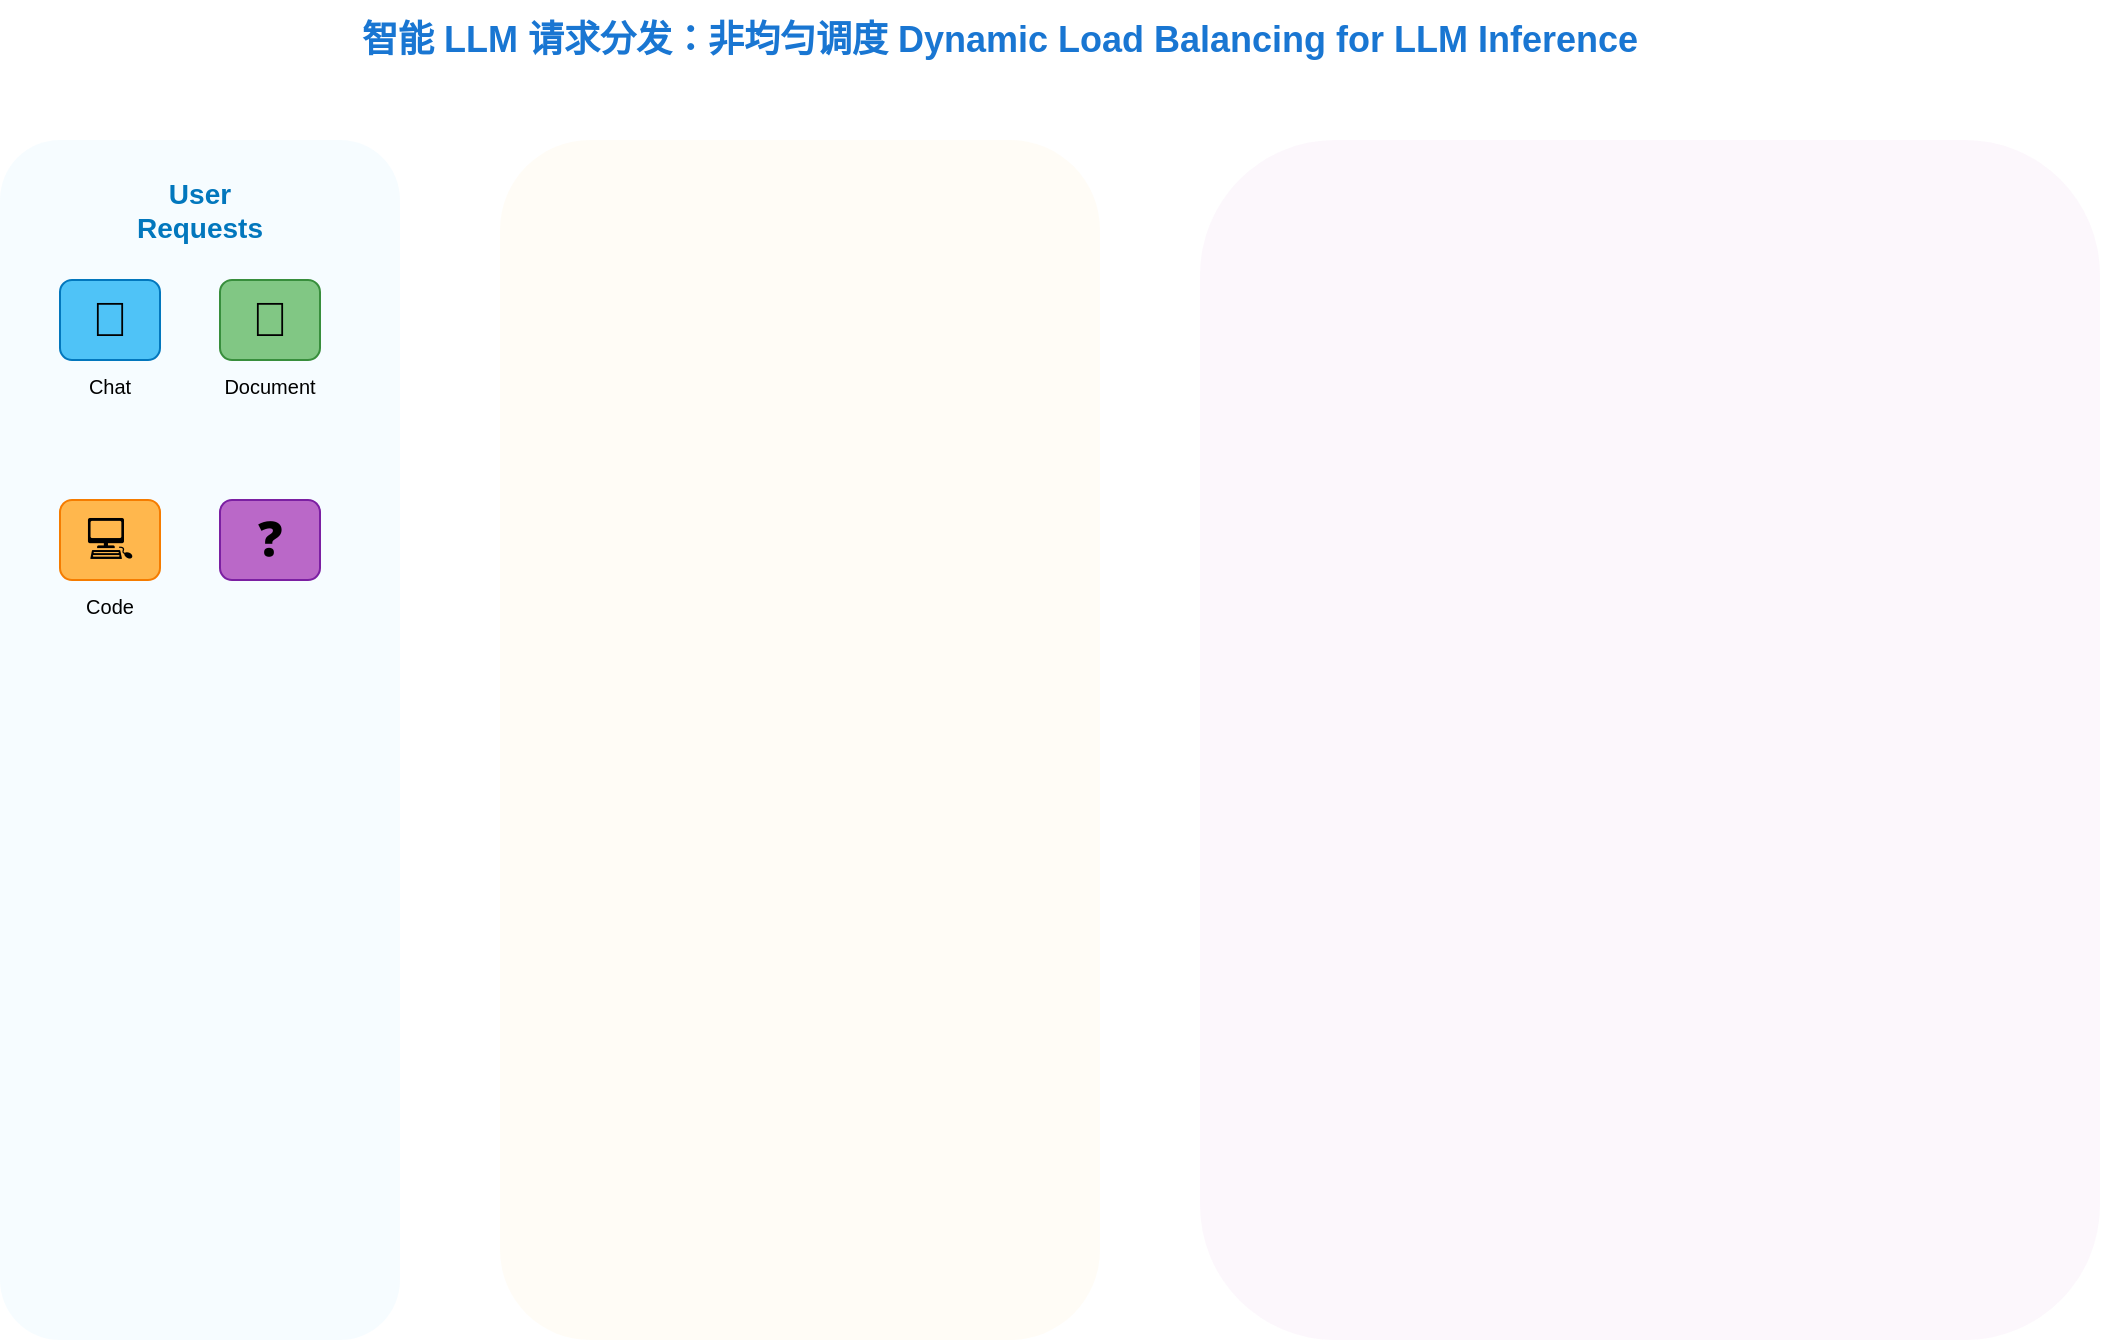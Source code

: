 <mxfile version="24.4.8" type="device">
  <diagram name="Intelligent LLM Load Balancer" id="intelligent-llm-load-balancer">
    <mxGraphModel dx="1422" dy="794" grid="1" gridSize="10" guides="1" tooltips="1" connect="1" arrows="1" fold="1" page="1" pageScale="1" pageWidth="1169" pageHeight="827" math="0" shadow="0">
      <root>
        <mxCell id="0" />
        <mxCell id="1" parent="0" />
        
        <!-- Background sections -->
        <mxCell id="bg-user" value="" style="rounded=1;whiteSpace=wrap;html=1;fillColor=#e1f5fe;strokeColor=none;opacity=30;" vertex="1" parent="1">
          <mxGeometry x="50" y="100" width="200" height="600" as="geometry" />
        </mxCell>
        <mxCell id="bg-scheduler" value="" style="rounded=1;whiteSpace=wrap;html=1;fillColor=#fff3e0;strokeColor=none;opacity=30;" vertex="1" parent="1">
          <mxGeometry x="300" y="100" width="300" height="600" as="geometry" />
        </mxCell>
        <mxCell id="bg-instances" value="" style="rounded=1;whiteSpace=wrap;html=1;fillColor=#f3e5f5;strokeColor=none;opacity=30;" vertex="1" parent="1">
          <mxGeometry x="650" y="100" width="450" height="600" as="geometry" />
        </mxCell>
        
        <!-- Title -->
        <mxCell id="title" value="智能 LLM 请求分发：非均匀调度 Dynamic Load Balancing for LLM Inference" style="text;html=1;strokeColor=none;fillColor=none;align=center;verticalAlign=middle;whiteSpace=wrap;rounded=0;fontSize=18;fontStyle=1;fontColor=#1976d2;" vertex="1" parent="1">
          <mxGeometry x="200" y="30" width="700" height="40" as="geometry" />
        </mxCell>
        
        <!-- User Requests Section -->
        <mxCell id="user-title" value="User Requests" style="text;html=1;strokeColor=none;fillColor=none;align=center;verticalAlign=middle;whiteSpace=wrap;rounded=0;fontSize=14;fontStyle=1;fontColor=#0277bd;" vertex="1" parent="1">
          <mxGeometry x="100" y="120" width="100" height="30" as="geometry" />
        </mxCell>
        
        <!-- User Request Icons -->
        <mxCell id="req1" value="💬" style="rounded=1;whiteSpace=wrap;html=1;fontSize=24;fillColor=#4fc3f7;strokeColor=#0277bd;fontColor=#000000;" vertex="1" parent="1">
          <mxGeometry x="80" y="170" width="50" height="40" as="geometry" />
        </mxCell>
        <mxCell id="req1-label" value="Chat" style="text;html=1;strokeColor=none;fillColor=none;align=center;verticalAlign=middle;whiteSpace=wrap;rounded=0;fontSize=10;" vertex="1" parent="1">
          <mxGeometry x="75" y="215" width="60" height="15" as="geometry" />
        </mxCell>
        
        <mxCell id="req2" value="📄" style="rounded=1;whiteSpace=wrap;html=1;fontSize=24;fillColor=#81c784;strokeColor=#388e3c;fontColor=#000000;" vertex="1" parent="1">
          <mxGeometry x="160" y="170" width="50" height="40" as="geometry" />
        </mxCell>
        <mxCell id="req2-label" value="Document" style="text;html=1;strokeColor=none;fillColor=none;align=center;verticalAlign=middle;whiteSpace=wrap;rounded=0;fontSize=10;" vertex="1" parent="1">
          <mxGeometry x="155" y="215" width="60" height="15" as="geometry" />
        </mxCell>
        
        <mxCell id="req3" value="💻" style="rounded=1;whiteSpace=wrap;html=1;fontSize=24;fillColor=#ffb74d;strokeColor=#f57c00;fontColor=#000000;" vertex="1" parent="1">
          <mxGeometry x="80" y="280" width="50" height="40" as="geometry" />
        </mxCell>
        <mxCell id="req3-label" value="Code" style="text;html=1;strokeColor=none;fillColor=none;align=center;verticalAlign=middle;whiteSpace=wrap;rounded=0;fontSize=10;" vertex="1" parent="1">
          <mxGeometry x="75" y="325" width="60" height="15" as="geometry" />
        </mxCell>
        
        <mxCell id="req4" value="❓" style="rounded=1;whiteSpace=wrap;html=1;fontSize=24;fillColor=#ba68c8;strokeColor=#7b1fa2;fontColor=#000000;" vertex="1" parent="1">
          <mxGeometry x="160" y="280" width="50" height="40" as="geometry" />
        </mxCell>
        <mxCell id="req4-label" value="Q&A" style="text;html=1;strokeColor=none;fillColor=none;align=center;verticalAlign=middle;whiteSpace=wrap;rounded=0;fontSize=10;" vertex="1" parent="1">
          <mxGeometry x="155" y="325" width="60" height="15" as="geometry" />
        </mxCell>
        
        <mxCell id="req5" value="🔍" style="rounded=1;whiteSpace=wrap;html=1;fontSize=24;fillColor=#f06292;strokeColor=#c2185b;fontColor=#000000;" vertex="1" parent="1">
          <mxGeometry x="80" y="390" width="50" height="40" as="geometry" />
        </mxCell>
        <mxCell id="req5-label" value="Search" style="text;html=1;strokeColor=none;fillColor=none;align=center;verticalAlign=middle;whiteSpace=wrap;rounded=0;fontSize=10;" vertex="1" parent="1">
          <mxGeometry x="75" y="435" width="60" height="15" as="geometry" />
        </mxCell>
        
        <mxCell id="req6" value="📊" style="rounded=1;whiteSpace=wrap;html=1;fontSize=24;fillColor=#a1887f;strokeColor=#5d4037;fontColor=#000000;" vertex="1" parent="1">
          <mxGeometry x="160" y="390" width="50" height="40" as="geometry" />
        </mxCell>
        <mxCell id="req6-label" value="Analysis" style="text;html=1;strokeColor=none;fillColor=none;align=center;verticalAlign=middle;whiteSpace=wrap;rounded=0;fontSize=10;" vertex="1" parent="1">
          <mxGeometry x="155" y="435" width="60" height="15" as="geometry" />
        </mxCell>
        
        <mxCell id="req7" value="✍️" style="rounded=1;whiteSpace=wrap;html=1;fontSize=24;fillColor=#90a4ae;strokeColor=#455a64;fontColor=#000000;" vertex="1" parent="1">
          <mxGeometry x="120" y="500" width="50" height="40" as="geometry" />
        </mxCell>
        <mxCell id="req7-label" value="Writing" style="text;html=1;strokeColor=none;fillColor=none;align=center;verticalAlign=middle;whiteSpace=wrap;rounded=0;fontSize=10;" vertex="1" parent="1">
          <mxGeometry x="115" y="545" width="60" height="15" as="geometry" />
        </mxCell>
        
        <!-- Intelligent Scheduler -->
        <mxCell id="scheduler-title" value="Intelligent Scheduler" style="text;html=1;strokeColor=none;fillColor=none;align=center;verticalAlign=middle;whiteSpace=wrap;rounded=0;fontSize=14;fontStyle=1;fontColor=#f57c00;" vertex="1" parent="1">
          <mxGeometry x="375" y="120" width="150" height="30" as="geometry" />
        </mxCell>
        
        <mxCell id="scheduler-main" value="🧠" style="ellipse;whiteSpace=wrap;html=1;aspect=fixed;fontSize=48;fillColor=#fff3e0;strokeColor=#f57c00;strokeWidth=3;fontColor=#bf360c;" vertex="1" parent="1">
          <mxGeometry x="375" y="250" width="150" height="150" as="geometry" />
        </mxCell>
        
        <!-- Scheduler decision factors -->
        <mxCell id="factor1" value="📊 Instance Load" style="rounded=1;whiteSpace=wrap;html=1;fontSize=10;fillColor=#e8f5e8;strokeColor=#4caf50;fontColor=#2e7d32;" vertex="1" parent="1">
          <mxGeometry x="320" y="170" width="80" height="25" as="geometry" />
        </mxCell>
        
        <mxCell id="factor2" value="⚡ Capability" style="rounded=1;whiteSpace=wrap;html=1;fontSize=10;fillColor=#e3f2fd;strokeColor=#2196f3;fontColor=#1565c0;" vertex="1" parent="1">
          <mxGeometry x="420" y="170" width="80" height="25" as="geometry" />
        </mxCell>
        
        <mxCell id="factor3" value="🎯 Request Type" style="rounded=1;whiteSpace=wrap;html=1;fontSize=10;fillColor=#fff3e0;strokeColor=#ff9800;fontColor=#e65100;" vertex="1" parent="1">
          <mxGeometry x="520" y="170" width="80" height="25" as="geometry" />
        </mxCell>
        
        <mxCell id="factor4" value="⏱️ Latency" style="rounded=1;whiteSpace=wrap;html=1;fontSize=10;fillColor=#fce4ec;strokeColor=#e91e63;fontColor=#ad1457;" vertex="1" parent="1">
          <mxGeometry x="320" y="420" width="80" height="25" as="geometry" />
        </mxCell>
        
        <mxCell id="factor5" value="💰 Cost" style="rounded=1;whiteSpace=wrap;html=1;fontSize=10;fillColor=#f3e5f5;strokeColor=#9c27b0;fontColor=#6a1b9a;" vertex="1" parent="1">
          <mxGeometry x="520" y="420" width="80" height="25" as="geometry" />
        </mxCell>
        
        <!-- LLM Instances -->
        <mxCell id="instances-title" value="LLM Instances" style="text;html=1;strokeColor=none;fillColor=none;align=center;verticalAlign=middle;whiteSpace=wrap;rounded=0;fontSize=14;fontStyle=1;fontColor=#7b1fa2;" vertex="1" parent="1">
          <mxGeometry x="825" y="120" width="120" height="30" as="geometry" />
        </mxCell>
        
        <!-- Large Instance (Low Load) -->
        <mxCell id="instance1" value="🖥️" style="rounded=1;whiteSpace=wrap;html=1;fontSize=36;fillColor=#c8e6c9;strokeColor=#4caf50;strokeWidth=3;fontColor=#2e7d32;" vertex="1" parent="1">
          <mxGeometry x="720" y="180" width="120" height="80" as="geometry" />
        </mxCell>
        <mxCell id="instance1-label" value="Instance 1&#xa;Large Model&#xa;Low Load (15%)" style="text;html=1;strokeColor=none;fillColor=none;align=center;verticalAlign=middle;whiteSpace=wrap;rounded=0;fontSize=10;fontColor=#2e7d32;fontStyle=1;" vertex="1" parent="1">
          <mxGeometry x="720" y="265" width="120" height="35" as="geometry" />
        </mxCell>
        
        <!-- Medium Instance (Medium Load) -->
        <mxCell id="instance2" value="💻" style="rounded=1;whiteSpace=wrap;html=1;fontSize=24;fillColor=#fff3e0;strokeColor=#ff9800;strokeWidth=3;fontColor=#e65100;" vertex="1" parent="1">
          <mxGeometry x="900" y="200" width="80" height="60" as="geometry" />
        </mxCell>
        <mxCell id="instance2-label" value="Instance 2&#xa;Medium Model&#xa;Medium Load (65%)" style="text;html=1;strokeColor=none;fillColor=none;align=center;verticalAlign=middle;whiteSpace=wrap;rounded=0;fontSize=10;fontColor=#e65100;fontStyle=1;" vertex="1" parent="1">
          <mxGeometry x="885" y="265" width="110" height="35" as="geometry" />
        </mxCell>
        
        <!-- Small Instance (High Load) -->
        <mxCell id="instance3" value="📱" style="rounded=1;whiteSpace=wrap;html=1;fontSize=18;fillColor=#ffcdd2;strokeColor=#f44336;strokeWidth=3;fontColor=#c62828;" vertex="1" parent="1">
          <mxGeometry x="750" y="360" width="60" height="40" as="geometry" />
        </mxCell>
        <mxCell id="instance3-label" value="Instance 3&#xa;Small Model&#xa;High Load (90%)" style="text;html=1;strokeColor=none;fillColor=none;align=center;verticalAlign=middle;whiteSpace=wrap;rounded=0;fontSize=10;fontColor=#c62828;fontStyle=1;" vertex="1" parent="1">
          <mxGeometry x="720" y="405" width="120" height="35" as="geometry" />
        </mxCell>
        
        <!-- Medium Instance (Low Load) -->
        <mxCell id="instance4" value="🖨️" style="rounded=1;whiteSpace=wrap;html=1;fontSize=20;fillColor=#c8e6c9;strokeColor=#4caf50;strokeWidth=3;fontColor=#2e7d32;" vertex="1" parent="1">
          <mxGeometry x="900" y="360" width="70" height="50" as="geometry" />
        </mxCell>
        <mxCell id="instance4-label" value="Instance 4&#xa;Medium Model&#xa;Low Load (25%)" style="text;html=1;strokeColor=none;fillColor=none;align=center;verticalAlign=middle;whiteSpace=wrap;rounded=0;fontSize=10;fontColor=#2e7d32;fontStyle=1;" vertex="1" parent="1">
          <mxGeometry x="870" y="415" width="130" height="35" as="geometry" />
        </mxCell>
        
        <!-- Large Instance (Cold Start) -->
        <mxCell id="instance5" value="🏭" style="rounded=1;whiteSpace=wrap;html=1;fontSize=32;fillColor=#e3f2fd;strokeColor=#2196f3;strokeWidth=3;fontColor=#0d47a1;strokeOpacity=60;fillOpacity=60;" vertex="1" parent="1">
          <mxGeometry x="750" y="500" width="100" height="70" as="geometry" />
        </mxCell>
        <mxCell id="instance5-label" value="Instance 5&#xa;Large Model&#xa;Cold Start" style="text;html=1;strokeColor=none;fillColor=none;align=center;verticalAlign=middle;whiteSpace=wrap;rounded=0;fontSize=10;fontColor=#0d47a1;fontStyle=1;" vertex="1" parent="1">
          <mxGeometry x="730" y="575" width="140" height="35" as="geometry" />
        </mxCell>
        
        <!-- Request flow arrows (User -> Scheduler) -->
        <mxCell id="arrow-to-scheduler" value="" style="edgeStyle=orthogonalEdgeStyle;rounded=0;orthogonalLoop=1;jettySize=auto;html=1;strokeWidth=8;strokeColor=#1976d2;endArrow=block;endFill=1;endSize=12;" edge="1" parent="1">
          <mxGeometry relative="1" as="geometry">
            <mxSource x="250" />
            <mxTarget x="375" />
            <mxPoint x="250" y="325" as="sourcePoint" />
            <mxPoint x="375" y="325" as="targetPoint" />
          </mxGeometry>
        </mxCell>
        
        <!-- Distribution arrows (Scheduler -> Instances) with varying thickness -->
        <!-- Very thick arrow to Instance 1 (Large, Low Load) -->
        <mxCell id="arrow-to-inst1" value="" style="edgeStyle=orthogonalEdgeStyle;rounded=0;orthogonalLoop=1;jettySize=auto;html=1;strokeWidth=16;strokeColor=#4caf50;endArrow=block;endFill=1;endSize=16;" edge="1" parent="1">
          <mxGeometry relative="1" as="geometry">
            <mxSource x="525" />
            <mxTarget x="720" />
            <mxPoint x="525" y="300" as="sourcePoint" />
            <mxPoint x="720" y="220" as="targetPoint" />
          </mxGeometry>
        </mxCell>
        <mxCell id="arrow-to-inst1-label" value="Heavy Traffic" style="text;html=1;strokeColor=none;fillColor=none;align=center;verticalAlign=middle;whiteSpace=wrap;rounded=0;fontSize=9;fontColor=#2e7d32;fontStyle=1;" vertex="1" parent="1">
          <mxGeometry x="585" y="225" width="80" height="20" as="geometry" />
        </mxCell>
        
        <!-- Medium arrow to Instance 2 (Medium, Medium Load) -->
        <mxCell id="arrow-to-inst2" value="" style="edgeStyle=orthogonalEdgeStyle;rounded=0;orthogonalLoop=1;jettySize=auto;html=1;strokeWidth=8;strokeColor=#ff9800;endArrow=block;endFill=1;endSize=12;" edge="1" parent="1">
          <mxGeometry relative="1" as="geometry">
            <mxSource x="525" />
            <mxTarget x="900" />
            <mxPoint x="525" y="320" as="sourcePoint" />
            <mxPoint x="900" y="230" as="targetPoint" />
          </mxGeometry>
        </mxCell>
        <mxCell id="arrow-to-inst2-label" value="Medium Traffic" style="text;html=1;strokeColor=none;fillColor=none;align=center;verticalAlign=middle;whiteSpace=wrap;rounded=0;fontSize=9;fontColor=#e65100;fontStyle=1;" vertex="1" parent="1">
          <mxGeometry x="680" y="270" width="80" height="20" as="geometry" />
        </mxCell>
        
        <!-- Very thin arrow to Instance 3 (Small, High Load) -->
        <mxCell id="arrow-to-inst3" value="" style="edgeStyle=orthogonalEdgeStyle;rounded=0;orthogonalLoop=1;jettySize=auto;html=1;strokeWidth=2;strokeColor=#f44336;endArrow=block;endFill=1;endSize=8;" edge="1" parent="1">
          <mxGeometry relative="1" as="geometry">
            <mxSource x="525" />
            <mxTarget x="750" />
            <mxPoint x="525" y="350" as="sourcePoint" />
            <mxPoint x="750" y="380" as="targetPoint" />
          </mxGeometry>
        </mxCell>
        <mxCell id="arrow-to-inst3-label" value="Light Traffic" style="text;html=1;strokeColor=none;fillColor=none;align=center;verticalAlign=middle;whiteSpace=wrap;rounded=0;fontSize=9;fontColor=#c62828;fontStyle=1;" vertex="1" parent="1">
          <mxGeometry x="600" y="370" width="80" height="20" as="geometry" />
        </mxCell>
        
        <!-- Medium-thick arrow to Instance 4 (Medium, Low Load) -->
        <mxCell id="arrow-to-inst4" value="" style="edgeStyle=orthogonalEdgeStyle;rounded=0;orthogonalLoop=1;jettySize=auto;html=1;strokeWidth=10;strokeColor=#4caf50;endArrow=block;endFill=1;endSize=14;" edge="1" parent="1">
          <mxGeometry relative="1" as="geometry">
            <mxSource x="525" />
            <mxTarget x="900" />
            <mxPoint x="525" y="370" as="sourcePoint" />
            <mxPoint x="900" y="385" as="targetPoint" />
          </mxGeometry>
        </mxCell>
        <mxCell id="arrow-to-inst4-label" value="Good Traffic" style="text;html=1;strokeColor=none;fillColor=none;align=center;verticalAlign=middle;whiteSpace=wrap;rounded=0;fontSize=9;fontColor=#2e7d32;fontStyle=1;" vertex="1" parent="1">
          <mxGeometry x="680" y="400" width="80" height="20" as="geometry" />
        </mxCell>
        
        <!-- No arrow to Instance 5 (Cold Start) with dashed line indication -->
        <mxCell id="arrow-to-inst5" value="" style="edgeStyle=orthogonalEdgeStyle;rounded=0;orthogonalLoop=1;jettySize=auto;html=1;strokeWidth=2;strokeColor=#2196f3;endArrow=none;endFill=0;dashed=1;dashPattern=5 5;" edge="1" parent="1">
          <mxGeometry relative="1" as="geometry">
            <mxSource x="525" />
            <mxTarget x="750" />
            <mxPoint x="525" y="390" as="sourcePoint" />
            <mxPoint x="750" y="535" as="targetPoint" />
          </mxGeometry>
        </mxCell>
        <mxCell id="arrow-to-inst5-label" value="Warming Up" style="text;html=1;strokeColor=none;fillColor=none;align=center;verticalAlign=middle;whiteSpace=wrap;rounded=0;fontSize=9;fontColor=#0d47a1;fontStyle=1;" vertex="1" parent="1">
          <mxGeometry x="600" y="480" width="80" height="20" as="geometry" />
        </mxCell>
        
        <!-- Legend -->
        <mxCell id="legend-bg" value="" style="rounded=1;whiteSpace=wrap;html=1;fillColor=#fafafa;strokeColor=#bdbdbd;strokeWidth=1;" vertex="1" parent="1">
          <mxGeometry x="50" y="730" width="1050" height="80" as="geometry" />
        </mxCell>
        
        <mxCell id="legend-title" value="图例 Legend" style="text;html=1;strokeColor=none;fillColor=none;align=left;verticalAlign=middle;whiteSpace=wrap;rounded=0;fontSize=12;fontStyle=1;fontColor=#424242;" vertex="1" parent="1">
          <mxGeometry x="70" y="740" width="100" height="20" as="geometry" />
        </mxCell>
        
        <mxCell id="legend-colors" value="实例颜色 Instance Colors:" style="text;html=1;strokeColor=none;fillColor=none;align=left;verticalAlign=middle;whiteSpace=wrap;rounded=0;fontSize=10;fontColor=#424242;" vertex="1" parent="1">
          <mxGeometry x="70" y="765" width="150" height="15" as="geometry" />
        </mxCell>
        
        <mxCell id="legend-green" value="🟢 低负载 Low Load" style="text;html=1;strokeColor=none;fillColor=none;align=left;verticalAlign=middle;whiteSpace=wrap;rounded=0;fontSize=9;fontColor=#2e7d32;" vertex="1" parent="1">
          <mxGeometry x="70" y="780" width="120" height="15" as="geometry" />
        </mxCell>
        
        <mxCell id="legend-yellow" value="🟡 中等负载 Medium Load" style="text;html=1;strokeColor=none;fillColor=none;align=left;verticalAlign=middle;whiteSpace=wrap;rounded=0;fontSize=9;fontColor=#e65100;" vertex="1" parent="1">
          <mxGeometry x="200" y="780" width="150" height="15" as="geometry" />
        </mxCell>
        
        <mxCell id="legend-red" value="🔴 高负载 High Load" style="text;html=1;strokeColor=none;fillColor=none;align=left;verticalAlign=middle;whiteSpace=wrap;rounded=0;fontSize=9;fontColor=#c62828;" vertex="1" parent="1">
          <mxGeometry x="360" y="780" width="130" height="15" as="geometry" />
        </mxCell>
        
        <mxCell id="legend-blue" value="🔵 冷启动 Cold Start" style="text;html=1;strokeColor=none;fillColor=none;align=left;verticalAlign=middle;whiteSpace=wrap;rounded=0;fontSize=9;fontColor=#0d47a1;" vertex="1" parent="1">
          <mxGeometry x="500" y="780" width="130" height="15" as="geometry" />
        </mxCell>
        
        <mxCell id="legend-arrows" value="箭头粗细 Arrow Thickness: 请求流量 Request Traffic Volume" style="text;html=1;strokeColor=none;fillColor=none;align=left;verticalAlign=middle;whiteSpace=wrap;rounded=0;fontSize=10;fontColor=#424242;" vertex="1" parent="1">
          <mxGeometry x="650" y="765" width="300" height="15" as="geometry" />
        </mxCell>
        
        <mxCell id="legend-size" value="实例大小 Instance Size: 计算能力 Computing Capability" style="text;html=1;strokeColor=none;fillColor=none;align=left;verticalAlign=middle;whiteSpace=wrap;rounded=0;fontSize=10;fontColor=#424242;" vertex="1" parent="1">
          <mxGeometry x="650" y="780" width="280" height="15" as="geometry" />
        </mxCell>
        
      </root>
    </mxGraphModel>
  </diagram>
</mxfile>

